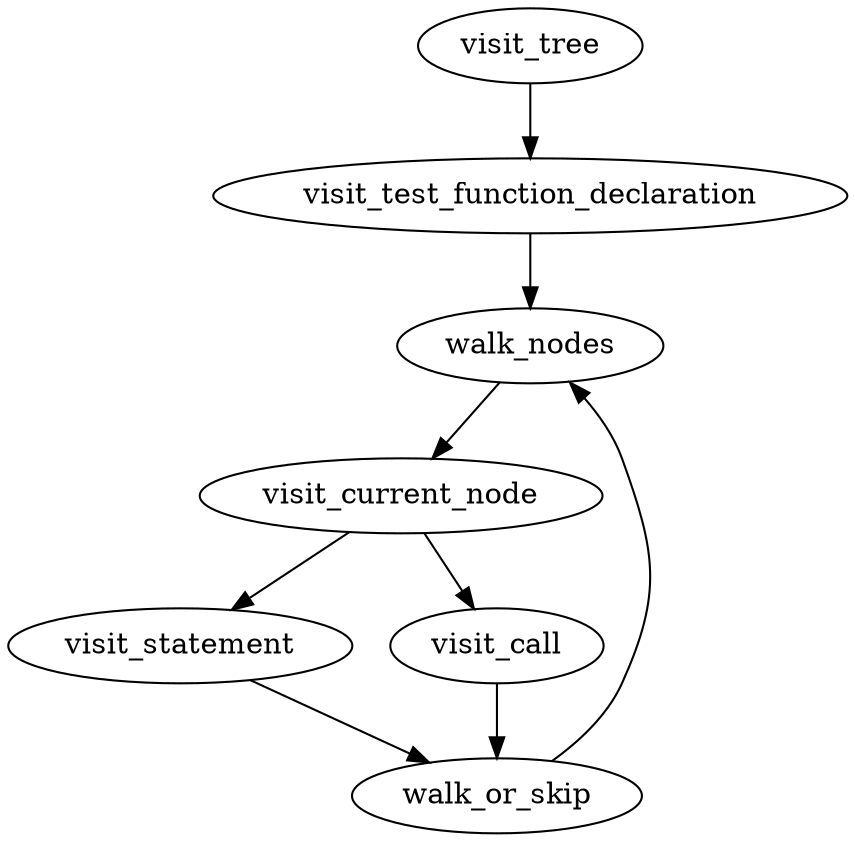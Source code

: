 digraph {
    visit_tree -> visit_test_function_declaration;
    visit_test_function_declaration -> walk_nodes;
    visit_statement -> walk_or_skip;
    visit_call -> walk_or_skip;
    walk_or_skip -> walk_nodes;
    walk_nodes -> visit_current_node;
    visit_current_node -> visit_statement;
    visit_current_node -> visit_call;
}